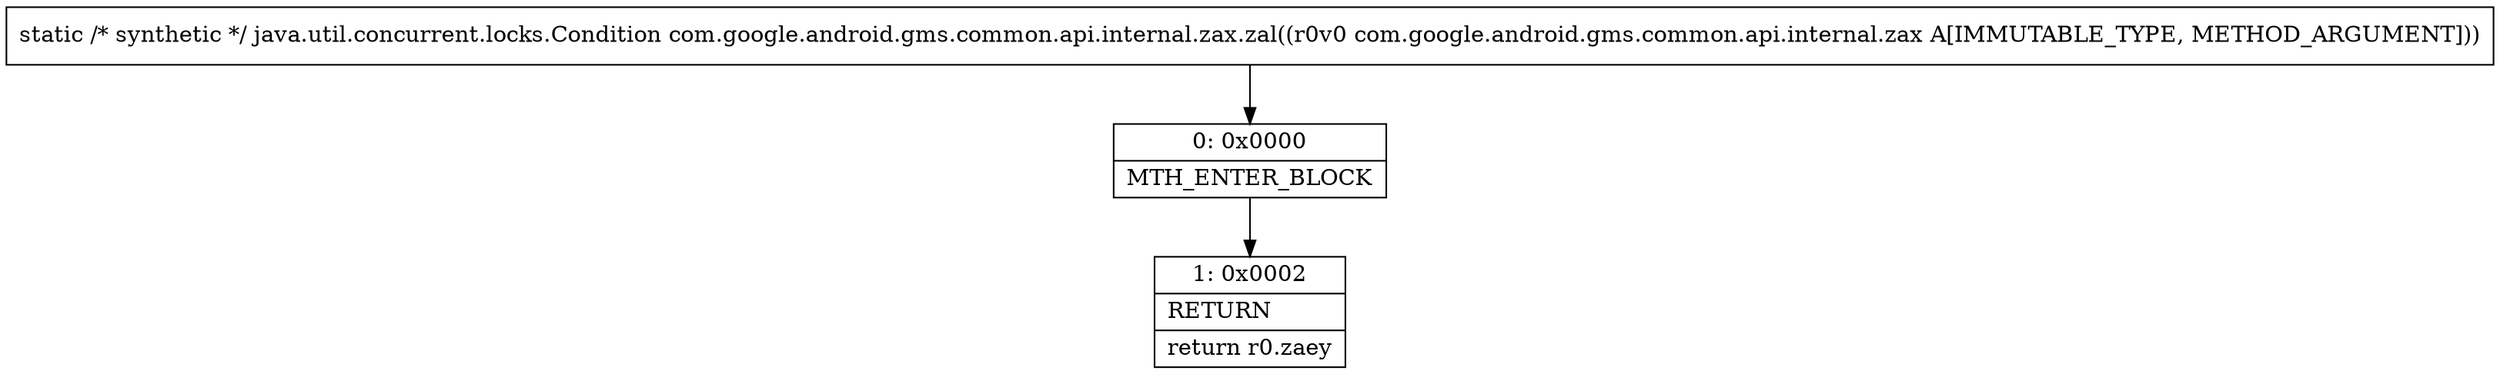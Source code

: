 digraph "CFG forcom.google.android.gms.common.api.internal.zax.zal(Lcom\/google\/android\/gms\/common\/api\/internal\/zax;)Ljava\/util\/concurrent\/locks\/Condition;" {
Node_0 [shape=record,label="{0\:\ 0x0000|MTH_ENTER_BLOCK\l}"];
Node_1 [shape=record,label="{1\:\ 0x0002|RETURN\l|return r0.zaey\l}"];
MethodNode[shape=record,label="{static \/* synthetic *\/ java.util.concurrent.locks.Condition com.google.android.gms.common.api.internal.zax.zal((r0v0 com.google.android.gms.common.api.internal.zax A[IMMUTABLE_TYPE, METHOD_ARGUMENT])) }"];
MethodNode -> Node_0;
Node_0 -> Node_1;
}

